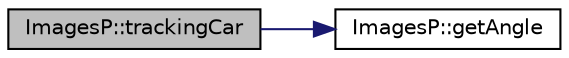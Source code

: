 digraph "ImagesP::trackingCar"
{
  edge [fontname="Helvetica",fontsize="10",labelfontname="Helvetica",labelfontsize="10"];
  node [fontname="Helvetica",fontsize="10",shape=record];
  rankdir="LR";
  Node1 [label="ImagesP::trackingCar",height=0.2,width=0.4,color="black", fillcolor="grey75", style="filled" fontcolor="black"];
  Node1 -> Node2 [color="midnightblue",fontsize="10",style="solid"];
  Node2 [label="ImagesP::getAngle",height=0.2,width=0.4,color="black", fillcolor="white", style="filled",URL="$class_images_p.html#a03b81fad0317e9939085c5e7538c2efe"];
}
